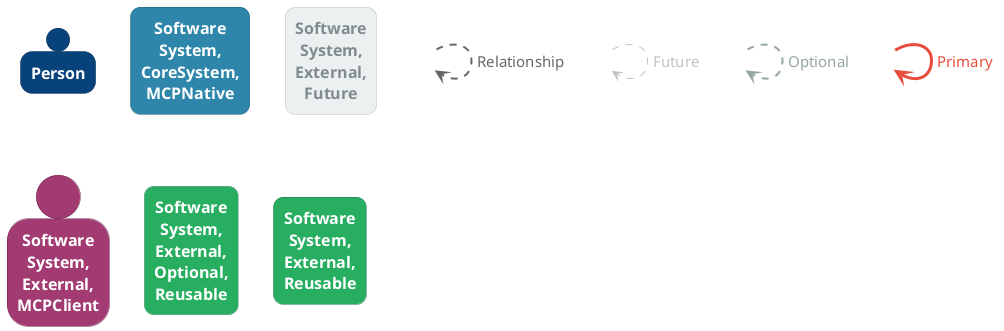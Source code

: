 @startuml
set separator none

skinparam {
  shadowing false
  arrowFontSize 15
  defaultTextAlignment center
  wrapWidth 100
  maxMessageSize 100
}
hide stereotype

skinparam rectangle<<_transparent>> {
  BorderColor transparent
  BackgroundColor transparent
  FontColor transparent
}

skinparam person<<1>> {
  BackgroundColor #08427b
  FontColor #ffffff
  BorderColor #052e56
}
person "==Person" <<1>>

skinparam rectangle<<2>> {
  BackgroundColor #2e86ab
  FontColor #ffffff
  BorderColor #205d77
  roundCorner 20
}
rectangle "==Software System, CoreSystem, MCPNative" <<2>>

skinparam rectangle<<3>> {
  BackgroundColor #ecf0f1
  FontColor #7f8c8d
  BorderColor #bdc3c7
  roundCorner 20
}
rectangle "==Software System, External, Future" <<3>>

skinparam person<<4>> {
  BackgroundColor #a23b72
  FontColor #ffffff
  BorderColor #71294f
}
person "==Software System, External, MCPClient" <<4>>

skinparam rectangle<<5>> {
  BackgroundColor #27ae60
  FontColor #ffffff
  BorderColor #95a5a6
  roundCorner 20
}
rectangle "==Software System, External, Optional, Reusable" <<5>>

skinparam rectangle<<6>> {
  BackgroundColor #27ae60
  FontColor #ffffff
  BorderColor #1b7943
  roundCorner 20
}
rectangle "==Software System, External, Reusable" <<6>>

rectangle "." <<_transparent>> as 7
7 .[#666666,thickness=2].> 7 : "<color:#666666>Relationship"

rectangle "." <<_transparent>> as 8
8 .[#bdc3c7,thickness=1].> 8 : "<color:#bdc3c7>Future"

rectangle "." <<_transparent>> as 9
9 .[#95a5a6,thickness=2].> 9 : "<color:#95a5a6>Optional"

rectangle "." <<_transparent>> as 10
10 -[#e74c3c,thickness=3]-> 10 : "<color:#e74c3c>Primary"


@enduml